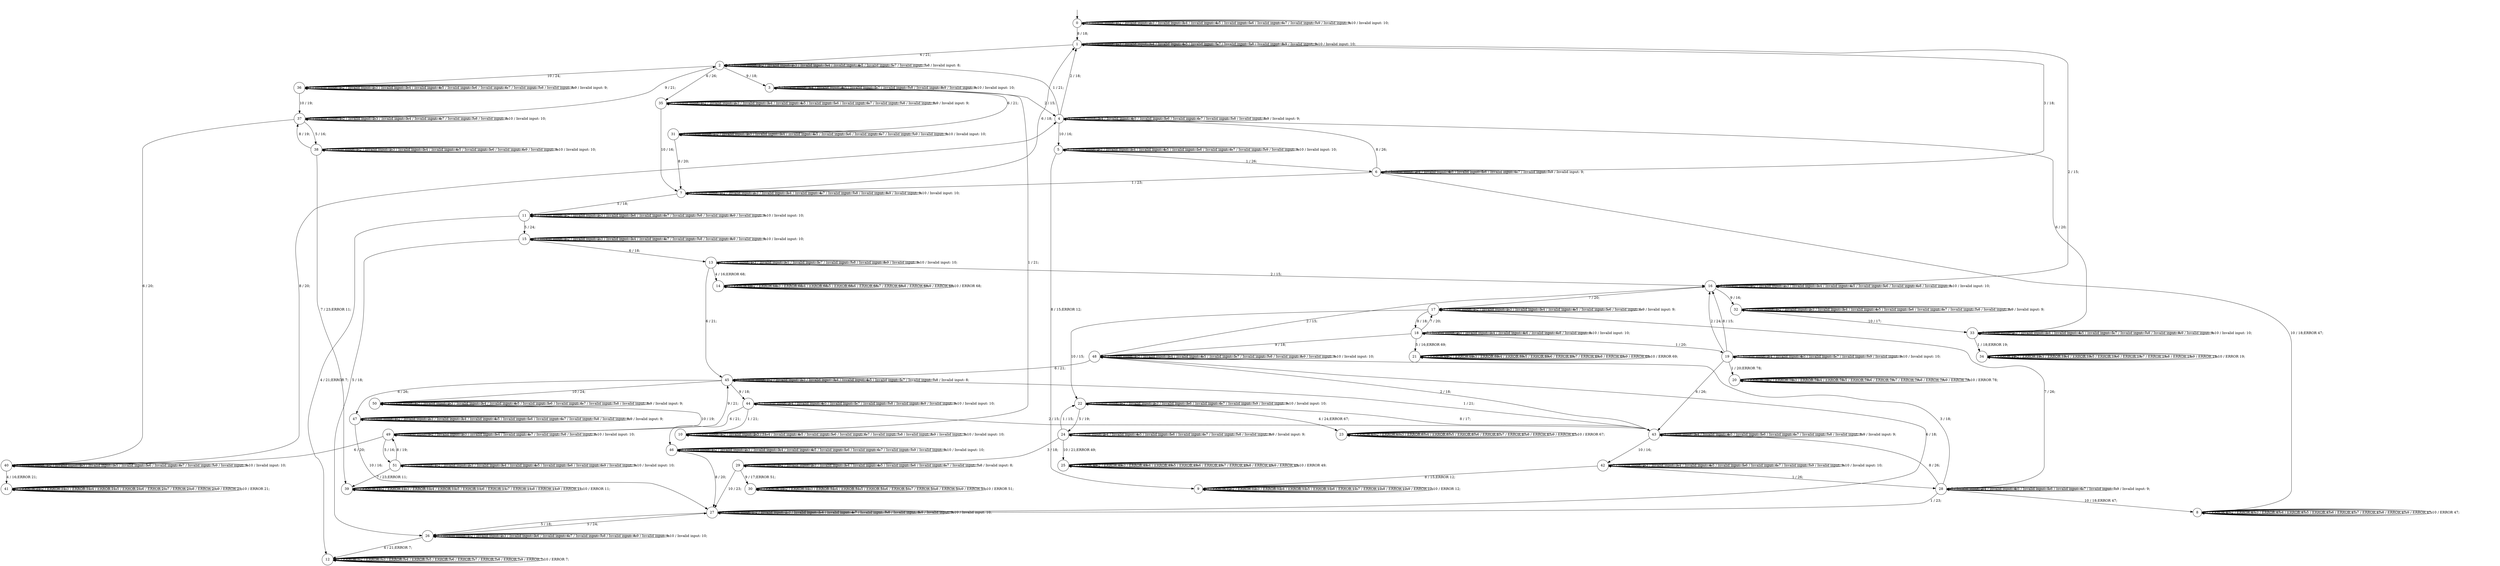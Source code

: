digraph g {
__start0 [label="" shape="none"];

	s0 [shape="circle" label="0"];
	s1 [shape="circle" label="1"];
	s2 [shape="circle" label="2"];
	s3 [shape="circle" label="3"];
	s4 [shape="circle" label="4"];
	s5 [shape="circle" label="5"];
	s6 [shape="circle" label="6"];
	s7 [shape="circle" label="7"];
	s8 [shape="circle" label="8"];
	s9 [shape="circle" label="9"];
	s10 [shape="circle" label="10"];
	s11 [shape="circle" label="11"];
	s12 [shape="circle" label="12"];
	s13 [shape="circle" label="13"];
	s14 [shape="circle" label="14"];
	s15 [shape="circle" label="15"];
	s16 [shape="circle" label="16"];
	s17 [shape="circle" label="17"];
	s18 [shape="circle" label="18"];
	s19 [shape="circle" label="19"];
	s20 [shape="circle" label="20"];
	s21 [shape="circle" label="21"];
	s22 [shape="circle" label="22"];
	s23 [shape="circle" label="23"];
	s24 [shape="circle" label="24"];
	s25 [shape="circle" label="25"];
	s26 [shape="circle" label="26"];
	s27 [shape="circle" label="27"];
	s28 [shape="circle" label="28"];
	s29 [shape="circle" label="29"];
	s30 [shape="circle" label="30"];
	s31 [shape="circle" label="31"];
	s32 [shape="circle" label="32"];
	s33 [shape="circle" label="33"];
	s34 [shape="circle" label="34"];
	s35 [shape="circle" label="35"];
	s36 [shape="circle" label="36"];
	s37 [shape="circle" label="37"];
	s38 [shape="circle" label="38"];
	s39 [shape="circle" label="39"];
	s40 [shape="circle" label="40"];
	s41 [shape="circle" label="41"];
	s42 [shape="circle" label="42"];
	s43 [shape="circle" label="43"];
	s44 [shape="circle" label="44"];
	s45 [shape="circle" label="45"];
	s46 [shape="circle" label="46"];
	s47 [shape="circle" label="47"];
	s48 [shape="circle" label="48"];
	s49 [shape="circle" label="49"];
	s50 [shape="circle" label="50"];
	s51 [shape="circle" label="51"];
	s0 -> s0 [label="1 / Invalid input: 1;"];
	s0 -> s0 [label="2 / Invalid input: 2;"];
	s0 -> s0 [label="3 / Invalid input: 3;"];
	s0 -> s0 [label="4 / Invalid input: 4;"];
	s0 -> s0 [label="5 / Invalid input: 5;"];
	s0 -> s0 [label="6 / Invalid input: 6;"];
	s0 -> s0 [label="7 / Invalid input: 7;"];
	s0 -> s1 [label="8 / 18;"];
	s0 -> s0 [label="9 / Invalid input: 9;"];
	s0 -> s0 [label="10 / Invalid input: 10;"];
	s1 -> s1 [label="1 / Invalid input: 1;"];
	s1 -> s16 [label="2 / 15;"];
	s1 -> s1 [label="3 / Invalid input: 3;"];
	s1 -> s1 [label="4 / Invalid input: 4;"];
	s1 -> s1 [label="5 / Invalid input: 5;"];
	s1 -> s2 [label="6 / 21;"];
	s1 -> s1 [label="7 / Invalid input: 7;"];
	s1 -> s1 [label="8 / Invalid input: 8;"];
	s1 -> s1 [label="9 / Invalid input: 9;"];
	s1 -> s1 [label="10 / Invalid input: 10;"];
	s2 -> s2 [label="1 / Invalid input: 1;"];
	s2 -> s2 [label="2 / Invalid input: 2;"];
	s2 -> s2 [label="3 / Invalid input: 3;"];
	s2 -> s2 [label="4 / Invalid input: 4;"];
	s2 -> s2 [label="5 / Invalid input: 5;"];
	s2 -> s35 [label="6 / 26;"];
	s2 -> s2 [label="7 / Invalid input: 7;"];
	s2 -> s2 [label="8 / Invalid input: 8;"];
	s2 -> s3 [label="9 / 18;"];
	s2 -> s36 [label="10 / 24;"];
	s3 -> s10 [label="1 / 21;"];
	s3 -> s4 [label="2 / 15;"];
	s3 -> s3 [label="3 / Invalid input: 3;"];
	s3 -> s3 [label="4 / Invalid input: 4;"];
	s3 -> s3 [label="5 / Invalid input: 5;"];
	s3 -> s31 [label="6 / 21;"];
	s3 -> s3 [label="7 / Invalid input: 7;"];
	s3 -> s3 [label="8 / Invalid input: 8;"];
	s3 -> s3 [label="9 / Invalid input: 9;"];
	s3 -> s3 [label="10 / Invalid input: 10;"];
	s4 -> s2 [label="1 / 21;"];
	s4 -> s1 [label="2 / 18;"];
	s4 -> s4 [label="3 / Invalid input: 3;"];
	s4 -> s4 [label="4 / Invalid input: 4;"];
	s4 -> s4 [label="5 / Invalid input: 5;"];
	s4 -> s4 [label="6 / Invalid input: 6;"];
	s4 -> s4 [label="7 / Invalid input: 7;"];
	s4 -> s4 [label="8 / Invalid input: 8;"];
	s4 -> s4 [label="9 / Invalid input: 9;"];
	s4 -> s5 [label="10 / 16;"];
	s5 -> s6 [label="1 / 26;"];
	s5 -> s5 [label="2 / Invalid input: 2;"];
	s5 -> s5 [label="3 / Invalid input: 3;"];
	s5 -> s5 [label="4 / Invalid input: 4;"];
	s5 -> s5 [label="5 / Invalid input: 5;"];
	s5 -> s5 [label="6 / Invalid input: 6;"];
	s5 -> s5 [label="7 / Invalid input: 7;"];
	s5 -> s9 [label="8 / 15;ERROR 12;"];
	s5 -> s5 [label="9 / Invalid input: 9;"];
	s5 -> s5 [label="10 / Invalid input: 10;"];
	s6 -> s7 [label="1 / 23;"];
	s6 -> s6 [label="2 / Invalid input: 2;"];
	s6 -> s1 [label="3 / 18;"];
	s6 -> s6 [label="4 / Invalid input: 4;"];
	s6 -> s6 [label="5 / Invalid input: 5;"];
	s6 -> s6 [label="6 / Invalid input: 6;"];
	s6 -> s6 [label="7 / Invalid input: 7;"];
	s6 -> s4 [label="8 / 26;"];
	s6 -> s6 [label="9 / Invalid input: 9;"];
	s6 -> s8 [label="10 / 18;ERROR 47;"];
	s7 -> s7 [label="1 / Invalid input: 1;"];
	s7 -> s7 [label="2 / Invalid input: 2;"];
	s7 -> s7 [label="3 / Invalid input: 3;"];
	s7 -> s7 [label="4 / Invalid input: 4;"];
	s7 -> s11 [label="5 / 18;"];
	s7 -> s1 [label="6 / 18;"];
	s7 -> s7 [label="7 / Invalid input: 7;"];
	s7 -> s7 [label="8 / Invalid input: 8;"];
	s7 -> s7 [label="9 / Invalid input: 9;"];
	s7 -> s7 [label="10 / Invalid input: 10;"];
	s8 -> s8 [label="1 / ERROR 47;"];
	s8 -> s8 [label="2 / ERROR 47;"];
	s8 -> s8 [label="3 / ERROR 47;"];
	s8 -> s8 [label="4 / ERROR 47;"];
	s8 -> s8 [label="5 / ERROR 47;"];
	s8 -> s8 [label="6 / ERROR 47;"];
	s8 -> s8 [label="7 / ERROR 47;"];
	s8 -> s8 [label="8 / ERROR 47;"];
	s8 -> s8 [label="9 / ERROR 47;"];
	s8 -> s8 [label="10 / ERROR 47;"];
	s9 -> s9 [label="1 / ERROR 12;"];
	s9 -> s9 [label="2 / ERROR 12;"];
	s9 -> s9 [label="3 / ERROR 12;"];
	s9 -> s9 [label="4 / ERROR 12;"];
	s9 -> s9 [label="5 / ERROR 12;"];
	s9 -> s9 [label="6 / ERROR 12;"];
	s9 -> s9 [label="7 / ERROR 12;"];
	s9 -> s9 [label="8 / ERROR 12;"];
	s9 -> s9 [label="9 / ERROR 12;"];
	s9 -> s9 [label="10 / ERROR 12;"];
	s10 -> s10 [label="1 / Invalid input: 1;"];
	s10 -> s10 [label="2 / Invalid input: 2;"];
	s10 -> s10 [label="3 / 21;"];
	s10 -> s10 [label="4 / Invalid input: 4;"];
	s10 -> s10 [label="5 / Invalid input: 5;"];
	s10 -> s10 [label="6 / Invalid input: 6;"];
	s10 -> s10 [label="7 / Invalid input: 7;"];
	s10 -> s10 [label="8 / Invalid input: 8;"];
	s10 -> s10 [label="9 / Invalid input: 9;"];
	s10 -> s10 [label="10 / Invalid input: 10;"];
	s11 -> s11 [label="1 / Invalid input: 1;"];
	s11 -> s11 [label="2 / Invalid input: 2;"];
	s11 -> s11 [label="3 / Invalid input: 3;"];
	s11 -> s12 [label="4 / 21;ERROR 7;"];
	s11 -> s15 [label="5 / 24;"];
	s11 -> s11 [label="6 / Invalid input: 6;"];
	s11 -> s11 [label="7 / Invalid input: 7;"];
	s11 -> s11 [label="8 / Invalid input: 8;"];
	s11 -> s11 [label="9 / Invalid input: 9;"];
	s11 -> s11 [label="10 / Invalid input: 10;"];
	s12 -> s12 [label="1 / ERROR 7;"];
	s12 -> s12 [label="2 / ERROR 7;"];
	s12 -> s12 [label="3 / ERROR 7;"];
	s12 -> s12 [label="4 / ERROR 7;"];
	s12 -> s12 [label="5 / ERROR 7;"];
	s12 -> s12 [label="6 / ERROR 7;"];
	s12 -> s12 [label="7 / ERROR 7;"];
	s12 -> s12 [label="8 / ERROR 7;"];
	s12 -> s12 [label="9 / ERROR 7;"];
	s12 -> s12 [label="10 / ERROR 7;"];
	s13 -> s13 [label="1 / Invalid input: 1;"];
	s13 -> s16 [label="2 / 15;"];
	s13 -> s13 [label="3 / Invalid input: 3;"];
	s13 -> s14 [label="4 / 16;ERROR 68;"];
	s13 -> s13 [label="5 / Invalid input: 5;"];
	s13 -> s45 [label="6 / 21;"];
	s13 -> s13 [label="7 / Invalid input: 7;"];
	s13 -> s13 [label="8 / Invalid input: 8;"];
	s13 -> s13 [label="9 / Invalid input: 9;"];
	s13 -> s13 [label="10 / Invalid input: 10;"];
	s14 -> s14 [label="1 / ERROR 68;"];
	s14 -> s14 [label="2 / ERROR 68;"];
	s14 -> s14 [label="3 / ERROR 68;"];
	s14 -> s14 [label="4 / ERROR 68;"];
	s14 -> s14 [label="5 / ERROR 68;"];
	s14 -> s14 [label="6 / ERROR 68;"];
	s14 -> s14 [label="7 / ERROR 68;"];
	s14 -> s14 [label="8 / ERROR 68;"];
	s14 -> s14 [label="9 / ERROR 68;"];
	s14 -> s14 [label="10 / ERROR 68;"];
	s15 -> s15 [label="1 / Invalid input: 1;"];
	s15 -> s15 [label="2 / Invalid input: 2;"];
	s15 -> s15 [label="3 / Invalid input: 3;"];
	s15 -> s15 [label="4 / Invalid input: 4;"];
	s15 -> s26 [label="5 / 18;"];
	s15 -> s13 [label="6 / 18;"];
	s15 -> s15 [label="7 / Invalid input: 7;"];
	s15 -> s15 [label="8 / Invalid input: 8;"];
	s15 -> s15 [label="9 / Invalid input: 9;"];
	s15 -> s15 [label="10 / Invalid input: 10;"];
	s16 -> s16 [label="1 / Invalid input: 1;"];
	s16 -> s16 [label="2 / Invalid input: 2;"];
	s16 -> s16 [label="3 / Invalid input: 3;"];
	s16 -> s16 [label="4 / Invalid input: 4;"];
	s16 -> s16 [label="5 / Invalid input: 5;"];
	s16 -> s16 [label="6 / Invalid input: 6;"];
	s16 -> s17 [label="7 / 20;"];
	s16 -> s16 [label="8 / Invalid input: 8;"];
	s16 -> s32 [label="9 / 16;"];
	s16 -> s16 [label="10 / Invalid input: 10;"];
	s17 -> s17 [label="1 / Invalid input: 1;"];
	s17 -> s17 [label="2 / Invalid input: 2;"];
	s17 -> s17 [label="3 / Invalid input: 3;"];
	s17 -> s17 [label="4 / Invalid input: 4;"];
	s17 -> s17 [label="5 / Invalid input: 5;"];
	s17 -> s17 [label="6 / Invalid input: 6;"];
	s17 -> s28 [label="7 / 26;"];
	s17 -> s18 [label="8 / 18;"];
	s17 -> s17 [label="9 / Invalid input: 9;"];
	s17 -> s22 [label="10 / 15;"];
	s18 -> s19 [label="1 / 20;"];
	s18 -> s18 [label="2 / Invalid input: 2;"];
	s18 -> s18 [label="3 / Invalid input: 3;"];
	s18 -> s18 [label="4 / Invalid input: 4;"];
	s18 -> s21 [label="5 / 16;ERROR 69;"];
	s18 -> s18 [label="6 / Invalid input: 6;"];
	s18 -> s17 [label="7 / 20;"];
	s18 -> s18 [label="8 / Invalid input: 8;"];
	s18 -> s48 [label="9 / 18;"];
	s18 -> s18 [label="10 / Invalid input: 10;"];
	s19 -> s20 [label="1 / 20;ERROR 78;"];
	s19 -> s16 [label="2 / 24;"];
	s19 -> s19 [label="3 / Invalid input: 3;"];
	s19 -> s19 [label="4 / Invalid input: 4;"];
	s19 -> s19 [label="5 / Invalid input: 5;"];
	s19 -> s43 [label="6 / 26;"];
	s19 -> s19 [label="7 / Invalid input: 7;"];
	s19 -> s16 [label="8 / 15;"];
	s19 -> s19 [label="9 / Invalid input: 9;"];
	s19 -> s19 [label="10 / Invalid input: 10;"];
	s20 -> s20 [label="1 / ERROR 78;"];
	s20 -> s20 [label="2 / ERROR 78;"];
	s20 -> s20 [label="3 / ERROR 78;"];
	s20 -> s20 [label="4 / ERROR 78;"];
	s20 -> s20 [label="5 / ERROR 78;"];
	s20 -> s20 [label="6 / ERROR 78;"];
	s20 -> s20 [label="7 / ERROR 78;"];
	s20 -> s20 [label="8 / ERROR 78;"];
	s20 -> s20 [label="9 / ERROR 78;"];
	s20 -> s20 [label="10 / ERROR 78;"];
	s21 -> s21 [label="1 / ERROR 69;"];
	s21 -> s21 [label="2 / ERROR 69;"];
	s21 -> s21 [label="3 / ERROR 69;"];
	s21 -> s21 [label="4 / ERROR 69;"];
	s21 -> s21 [label="5 / ERROR 69;"];
	s21 -> s21 [label="6 / ERROR 69;"];
	s21 -> s21 [label="7 / ERROR 69;"];
	s21 -> s21 [label="8 / ERROR 69;"];
	s21 -> s21 [label="9 / ERROR 69;"];
	s21 -> s21 [label="10 / ERROR 69;"];
	s22 -> s22 [label="1 / Invalid input: 1;"];
	s22 -> s22 [label="2 / Invalid input: 2;"];
	s22 -> s22 [label="3 / Invalid input: 3;"];
	s22 -> s23 [label="4 / 24;ERROR 67;"];
	s22 -> s24 [label="5 / 19;"];
	s22 -> s22 [label="6 / Invalid input: 6;"];
	s22 -> s22 [label="7 / Invalid input: 7;"];
	s22 -> s43 [label="8 / 17;"];
	s22 -> s22 [label="9 / Invalid input: 9;"];
	s22 -> s22 [label="10 / Invalid input: 10;"];
	s23 -> s23 [label="1 / ERROR 67;"];
	s23 -> s23 [label="2 / ERROR 67;"];
	s23 -> s23 [label="3 / ERROR 67;"];
	s23 -> s23 [label="4 / ERROR 67;"];
	s23 -> s23 [label="5 / ERROR 67;"];
	s23 -> s23 [label="6 / ERROR 67;"];
	s23 -> s23 [label="7 / ERROR 67;"];
	s23 -> s23 [label="8 / ERROR 67;"];
	s23 -> s23 [label="9 / ERROR 67;"];
	s23 -> s23 [label="10 / ERROR 67;"];
	s24 -> s22 [label="1 / 15;"];
	s24 -> s24 [label="2 / Invalid input: 2;"];
	s24 -> s29 [label="3 / 18;"];
	s24 -> s24 [label="4 / Invalid input: 4;"];
	s24 -> s24 [label="5 / Invalid input: 5;"];
	s24 -> s24 [label="6 / Invalid input: 6;"];
	s24 -> s24 [label="7 / Invalid input: 7;"];
	s24 -> s24 [label="8 / Invalid input: 8;"];
	s24 -> s24 [label="9 / Invalid input: 9;"];
	s24 -> s25 [label="10 / 21;ERROR 49;"];
	s25 -> s25 [label="1 / ERROR 49;"];
	s25 -> s25 [label="2 / ERROR 49;"];
	s25 -> s25 [label="3 / ERROR 49;"];
	s25 -> s25 [label="4 / ERROR 49;"];
	s25 -> s25 [label="5 / ERROR 49;"];
	s25 -> s25 [label="6 / ERROR 49;"];
	s25 -> s25 [label="7 / ERROR 49;"];
	s25 -> s25 [label="8 / ERROR 49;"];
	s25 -> s25 [label="9 / ERROR 49;"];
	s25 -> s25 [label="10 / ERROR 49;"];
	s26 -> s26 [label="1 / Invalid input: 1;"];
	s26 -> s26 [label="2 / Invalid input: 2;"];
	s26 -> s26 [label="3 / Invalid input: 3;"];
	s26 -> s12 [label="4 / 21;ERROR 7;"];
	s26 -> s27 [label="5 / 24;"];
	s26 -> s26 [label="6 / Invalid input: 6;"];
	s26 -> s26 [label="7 / Invalid input: 7;"];
	s26 -> s26 [label="8 / Invalid input: 8;"];
	s26 -> s26 [label="9 / Invalid input: 9;"];
	s26 -> s26 [label="10 / Invalid input: 10;"];
	s27 -> s27 [label="1 / Invalid input: 1;"];
	s27 -> s27 [label="2 / Invalid input: 2;"];
	s27 -> s27 [label="3 / Invalid input: 3;"];
	s27 -> s27 [label="4 / Invalid input: 4;"];
	s27 -> s26 [label="5 / 18;"];
	s27 -> s48 [label="6 / 18;"];
	s27 -> s27 [label="7 / Invalid input: 7;"];
	s27 -> s27 [label="8 / Invalid input: 8;"];
	s27 -> s27 [label="9 / Invalid input: 9;"];
	s27 -> s27 [label="10 / Invalid input: 10;"];
	s28 -> s27 [label="1 / 23;"];
	s28 -> s28 [label="2 / Invalid input: 2;"];
	s28 -> s48 [label="3 / 18;"];
	s28 -> s28 [label="4 / Invalid input: 4;"];
	s28 -> s28 [label="5 / Invalid input: 5;"];
	s28 -> s28 [label="6 / Invalid input: 6;"];
	s28 -> s28 [label="7 / Invalid input: 7;"];
	s28 -> s43 [label="8 / 26;"];
	s28 -> s28 [label="9 / Invalid input: 9;"];
	s28 -> s8 [label="10 / 18;ERROR 47;"];
	s29 -> s29 [label="1 / Invalid input: 1;"];
	s29 -> s29 [label="2 / Invalid input: 2;"];
	s29 -> s29 [label="3 / Invalid input: 3;"];
	s29 -> s29 [label="4 / Invalid input: 4;"];
	s29 -> s29 [label="5 / Invalid input: 5;"];
	s29 -> s29 [label="6 / Invalid input: 6;"];
	s29 -> s29 [label="7 / Invalid input: 7;"];
	s29 -> s29 [label="8 / Invalid input: 8;"];
	s29 -> s30 [label="9 / 17;ERROR 51;"];
	s29 -> s27 [label="10 / 23;"];
	s30 -> s30 [label="1 / ERROR 51;"];
	s30 -> s30 [label="2 / ERROR 51;"];
	s30 -> s30 [label="3 / ERROR 51;"];
	s30 -> s30 [label="4 / ERROR 51;"];
	s30 -> s30 [label="5 / ERROR 51;"];
	s30 -> s30 [label="6 / ERROR 51;"];
	s30 -> s30 [label="7 / ERROR 51;"];
	s30 -> s30 [label="8 / ERROR 51;"];
	s30 -> s30 [label="9 / ERROR 51;"];
	s30 -> s30 [label="10 / ERROR 51;"];
	s31 -> s31 [label="1 / Invalid input: 1;"];
	s31 -> s31 [label="2 / Invalid input: 2;"];
	s31 -> s31 [label="3 / Invalid input: 3;"];
	s31 -> s31 [label="4 / Invalid input: 4;"];
	s31 -> s31 [label="5 / Invalid input: 5;"];
	s31 -> s31 [label="6 / Invalid input: 6;"];
	s31 -> s31 [label="7 / Invalid input: 7;"];
	s31 -> s7 [label="8 / 20;"];
	s31 -> s31 [label="9 / Invalid input: 9;"];
	s31 -> s31 [label="10 / Invalid input: 10;"];
	s32 -> s32 [label="1 / Invalid input: 1;"];
	s32 -> s32 [label="2 / Invalid input: 2;"];
	s32 -> s32 [label="3 / Invalid input: 3;"];
	s32 -> s32 [label="4 / Invalid input: 4;"];
	s32 -> s32 [label="5 / Invalid input: 5;"];
	s32 -> s32 [label="6 / Invalid input: 6;"];
	s32 -> s32 [label="7 / Invalid input: 7;"];
	s32 -> s32 [label="8 / Invalid input: 8;"];
	s32 -> s32 [label="9 / Invalid input: 9;"];
	s32 -> s33 [label="10 / 17;"];
	s33 -> s34 [label="1 / 18;ERROR 19;"];
	s33 -> s33 [label="2 / Invalid input: 2;"];
	s33 -> s33 [label="3 / Invalid input: 3;"];
	s33 -> s33 [label="4 / Invalid input: 4;"];
	s33 -> s33 [label="5 / Invalid input: 5;"];
	s33 -> s4 [label="6 / 20;"];
	s33 -> s33 [label="7 / Invalid input: 7;"];
	s33 -> s33 [label="8 / Invalid input: 8;"];
	s33 -> s33 [label="9 / Invalid input: 9;"];
	s33 -> s33 [label="10 / Invalid input: 10;"];
	s34 -> s34 [label="1 / ERROR 19;"];
	s34 -> s34 [label="2 / ERROR 19;"];
	s34 -> s34 [label="3 / ERROR 19;"];
	s34 -> s34 [label="4 / ERROR 19;"];
	s34 -> s34 [label="5 / ERROR 19;"];
	s34 -> s34 [label="6 / ERROR 19;"];
	s34 -> s34 [label="7 / ERROR 19;"];
	s34 -> s34 [label="8 / ERROR 19;"];
	s34 -> s34 [label="9 / ERROR 19;"];
	s34 -> s34 [label="10 / ERROR 19;"];
	s35 -> s35 [label="1 / Invalid input: 1;"];
	s35 -> s35 [label="2 / Invalid input: 2;"];
	s35 -> s35 [label="3 / Invalid input: 3;"];
	s35 -> s35 [label="4 / Invalid input: 4;"];
	s35 -> s35 [label="5 / Invalid input: 5;"];
	s35 -> s35 [label="6 / Invalid input: 6;"];
	s35 -> s35 [label="7 / Invalid input: 7;"];
	s35 -> s35 [label="8 / Invalid input: 8;"];
	s35 -> s35 [label="9 / Invalid input: 9;"];
	s35 -> s7 [label="10 / 16;"];
	s36 -> s36 [label="1 / Invalid input: 1;"];
	s36 -> s36 [label="2 / Invalid input: 2;"];
	s36 -> s36 [label="3 / Invalid input: 3;"];
	s36 -> s36 [label="4 / Invalid input: 4;"];
	s36 -> s36 [label="5 / Invalid input: 5;"];
	s36 -> s36 [label="6 / Invalid input: 6;"];
	s36 -> s36 [label="7 / Invalid input: 7;"];
	s36 -> s36 [label="8 / Invalid input: 8;"];
	s36 -> s36 [label="9 / Invalid input: 9;"];
	s36 -> s37 [label="10 / 19;"];
	s37 -> s37 [label="1 / Invalid input: 1;"];
	s37 -> s37 [label="2 / Invalid input: 2;"];
	s37 -> s37 [label="3 / Invalid input: 3;"];
	s37 -> s37 [label="4 / Invalid input: 4;"];
	s37 -> s38 [label="5 / 16;"];
	s37 -> s40 [label="6 / 20;"];
	s37 -> s37 [label="7 / Invalid input: 7;"];
	s37 -> s37 [label="8 / Invalid input: 8;"];
	s37 -> s2 [label="9 / 21;"];
	s37 -> s37 [label="10 / Invalid input: 10;"];
	s38 -> s38 [label="1 / Invalid input: 1;"];
	s38 -> s38 [label="2 / Invalid input: 2;"];
	s38 -> s38 [label="3 / Invalid input: 3;"];
	s38 -> s38 [label="4 / Invalid input: 4;"];
	s38 -> s38 [label="5 / Invalid input: 5;"];
	s38 -> s38 [label="6 / Invalid input: 6;"];
	s38 -> s39 [label="7 / 23;ERROR 11;"];
	s38 -> s37 [label="8 / 19;"];
	s38 -> s38 [label="9 / Invalid input: 9;"];
	s38 -> s38 [label="10 / Invalid input: 10;"];
	s39 -> s39 [label="1 / ERROR 11;"];
	s39 -> s39 [label="2 / ERROR 11;"];
	s39 -> s39 [label="3 / ERROR 11;"];
	s39 -> s39 [label="4 / ERROR 11;"];
	s39 -> s39 [label="5 / ERROR 11;"];
	s39 -> s39 [label="6 / ERROR 11;"];
	s39 -> s39 [label="7 / ERROR 11;"];
	s39 -> s39 [label="8 / ERROR 11;"];
	s39 -> s39 [label="9 / ERROR 11;"];
	s39 -> s39 [label="10 / ERROR 11;"];
	s40 -> s40 [label="1 / Invalid input: 1;"];
	s40 -> s40 [label="2 / Invalid input: 2;"];
	s40 -> s40 [label="3 / Invalid input: 3;"];
	s40 -> s41 [label="4 / 16;ERROR 21;"];
	s40 -> s40 [label="5 / Invalid input: 5;"];
	s40 -> s40 [label="6 / Invalid input: 6;"];
	s40 -> s40 [label="7 / Invalid input: 7;"];
	s40 -> s4 [label="8 / 20;"];
	s40 -> s40 [label="9 / Invalid input: 9;"];
	s40 -> s40 [label="10 / Invalid input: 10;"];
	s41 -> s41 [label="1 / ERROR 21;"];
	s41 -> s41 [label="2 / ERROR 21;"];
	s41 -> s41 [label="3 / ERROR 21;"];
	s41 -> s41 [label="4 / ERROR 21;"];
	s41 -> s41 [label="5 / ERROR 21;"];
	s41 -> s41 [label="6 / ERROR 21;"];
	s41 -> s41 [label="7 / ERROR 21;"];
	s41 -> s41 [label="8 / ERROR 21;"];
	s41 -> s41 [label="9 / ERROR 21;"];
	s41 -> s41 [label="10 / ERROR 21;"];
	s42 -> s28 [label="1 / 26;"];
	s42 -> s42 [label="2 / Invalid input: 2;"];
	s42 -> s42 [label="3 / Invalid input: 3;"];
	s42 -> s42 [label="4 / Invalid input: 4;"];
	s42 -> s42 [label="5 / Invalid input: 5;"];
	s42 -> s42 [label="6 / Invalid input: 6;"];
	s42 -> s42 [label="7 / Invalid input: 7;"];
	s42 -> s9 [label="8 / 15;ERROR 12;"];
	s42 -> s42 [label="9 / Invalid input: 9;"];
	s42 -> s42 [label="10 / Invalid input: 10;"];
	s43 -> s45 [label="1 / 21;"];
	s43 -> s48 [label="2 / 18;"];
	s43 -> s43 [label="3 / Invalid input: 3;"];
	s43 -> s43 [label="4 / Invalid input: 4;"];
	s43 -> s43 [label="5 / Invalid input: 5;"];
	s43 -> s43 [label="6 / Invalid input: 6;"];
	s43 -> s43 [label="7 / Invalid input: 7;"];
	s43 -> s43 [label="8 / Invalid input: 8;"];
	s43 -> s43 [label="9 / Invalid input: 9;"];
	s43 -> s42 [label="10 / 16;"];
	s44 -> s10 [label="1 / 21;"];
	s44 -> s43 [label="2 / 15;"];
	s44 -> s44 [label="3 / Invalid input: 3;"];
	s44 -> s44 [label="4 / Invalid input: 4;"];
	s44 -> s44 [label="5 / Invalid input: 5;"];
	s44 -> s46 [label="6 / 21;"];
	s44 -> s44 [label="7 / Invalid input: 7;"];
	s44 -> s44 [label="8 / Invalid input: 8;"];
	s44 -> s44 [label="9 / Invalid input: 9;"];
	s44 -> s44 [label="10 / Invalid input: 10;"];
	s45 -> s45 [label="1 / Invalid input: 1;"];
	s45 -> s45 [label="2 / Invalid input: 2;"];
	s45 -> s45 [label="3 / Invalid input: 3;"];
	s45 -> s45 [label="4 / Invalid input: 4;"];
	s45 -> s45 [label="5 / Invalid input: 5;"];
	s45 -> s47 [label="6 / 26;"];
	s45 -> s45 [label="7 / Invalid input: 7;"];
	s45 -> s45 [label="8 / Invalid input: 8;"];
	s45 -> s44 [label="9 / 18;"];
	s45 -> s50 [label="10 / 24;"];
	s46 -> s46 [label="1 / Invalid input: 1;"];
	s46 -> s46 [label="2 / Invalid input: 2;"];
	s46 -> s46 [label="3 / Invalid input: 3;"];
	s46 -> s46 [label="4 / Invalid input: 4;"];
	s46 -> s46 [label="5 / Invalid input: 5;"];
	s46 -> s46 [label="6 / Invalid input: 6;"];
	s46 -> s46 [label="7 / Invalid input: 7;"];
	s46 -> s27 [label="8 / 20;"];
	s46 -> s46 [label="9 / Invalid input: 9;"];
	s46 -> s46 [label="10 / Invalid input: 10;"];
	s47 -> s47 [label="1 / Invalid input: 1;"];
	s47 -> s47 [label="2 / Invalid input: 2;"];
	s47 -> s47 [label="3 / Invalid input: 3;"];
	s47 -> s47 [label="4 / Invalid input: 4;"];
	s47 -> s47 [label="5 / Invalid input: 5;"];
	s47 -> s47 [label="6 / Invalid input: 6;"];
	s47 -> s47 [label="7 / Invalid input: 7;"];
	s47 -> s47 [label="8 / Invalid input: 8;"];
	s47 -> s47 [label="9 / Invalid input: 9;"];
	s47 -> s27 [label="10 / 16;"];
	s48 -> s48 [label="1 / Invalid input: 1;"];
	s48 -> s16 [label="2 / 15;"];
	s48 -> s48 [label="3 / Invalid input: 3;"];
	s48 -> s48 [label="4 / Invalid input: 4;"];
	s48 -> s48 [label="5 / Invalid input: 5;"];
	s48 -> s45 [label="6 / 21;"];
	s48 -> s48 [label="7 / Invalid input: 7;"];
	s48 -> s48 [label="8 / Invalid input: 8;"];
	s48 -> s48 [label="9 / Invalid input: 9;"];
	s48 -> s48 [label="10 / Invalid input: 10;"];
	s49 -> s49 [label="1 / Invalid input: 1;"];
	s49 -> s49 [label="2 / Invalid input: 2;"];
	s49 -> s49 [label="3 / Invalid input: 3;"];
	s49 -> s49 [label="4 / Invalid input: 4;"];
	s49 -> s51 [label="5 / 16;"];
	s49 -> s40 [label="6 / 20;"];
	s49 -> s49 [label="7 / Invalid input: 7;"];
	s49 -> s49 [label="8 / Invalid input: 8;"];
	s49 -> s45 [label="9 / 21;"];
	s49 -> s49 [label="10 / Invalid input: 10;"];
	s50 -> s50 [label="1 / Invalid input: 1;"];
	s50 -> s50 [label="2 / Invalid input: 2;"];
	s50 -> s50 [label="3 / Invalid input: 3;"];
	s50 -> s50 [label="4 / Invalid input: 4;"];
	s50 -> s50 [label="5 / Invalid input: 5;"];
	s50 -> s50 [label="6 / Invalid input: 6;"];
	s50 -> s50 [label="7 / Invalid input: 7;"];
	s50 -> s50 [label="8 / Invalid input: 8;"];
	s50 -> s50 [label="9 / Invalid input: 9;"];
	s50 -> s49 [label="10 / 19;"];
	s51 -> s51 [label="1 / Invalid input: 1;"];
	s51 -> s51 [label="2 / Invalid input: 2;"];
	s51 -> s51 [label="3 / Invalid input: 3;"];
	s51 -> s51 [label="4 / Invalid input: 4;"];
	s51 -> s51 [label="5 / Invalid input: 5;"];
	s51 -> s51 [label="6 / Invalid input: 6;"];
	s51 -> s39 [label="7 / 23;ERROR 11;"];
	s51 -> s49 [label="8 / 19;"];
	s51 -> s51 [label="9 / Invalid input: 9;"];
	s51 -> s51 [label="10 / Invalid input: 10;"];

__start0 -> s0;
}
